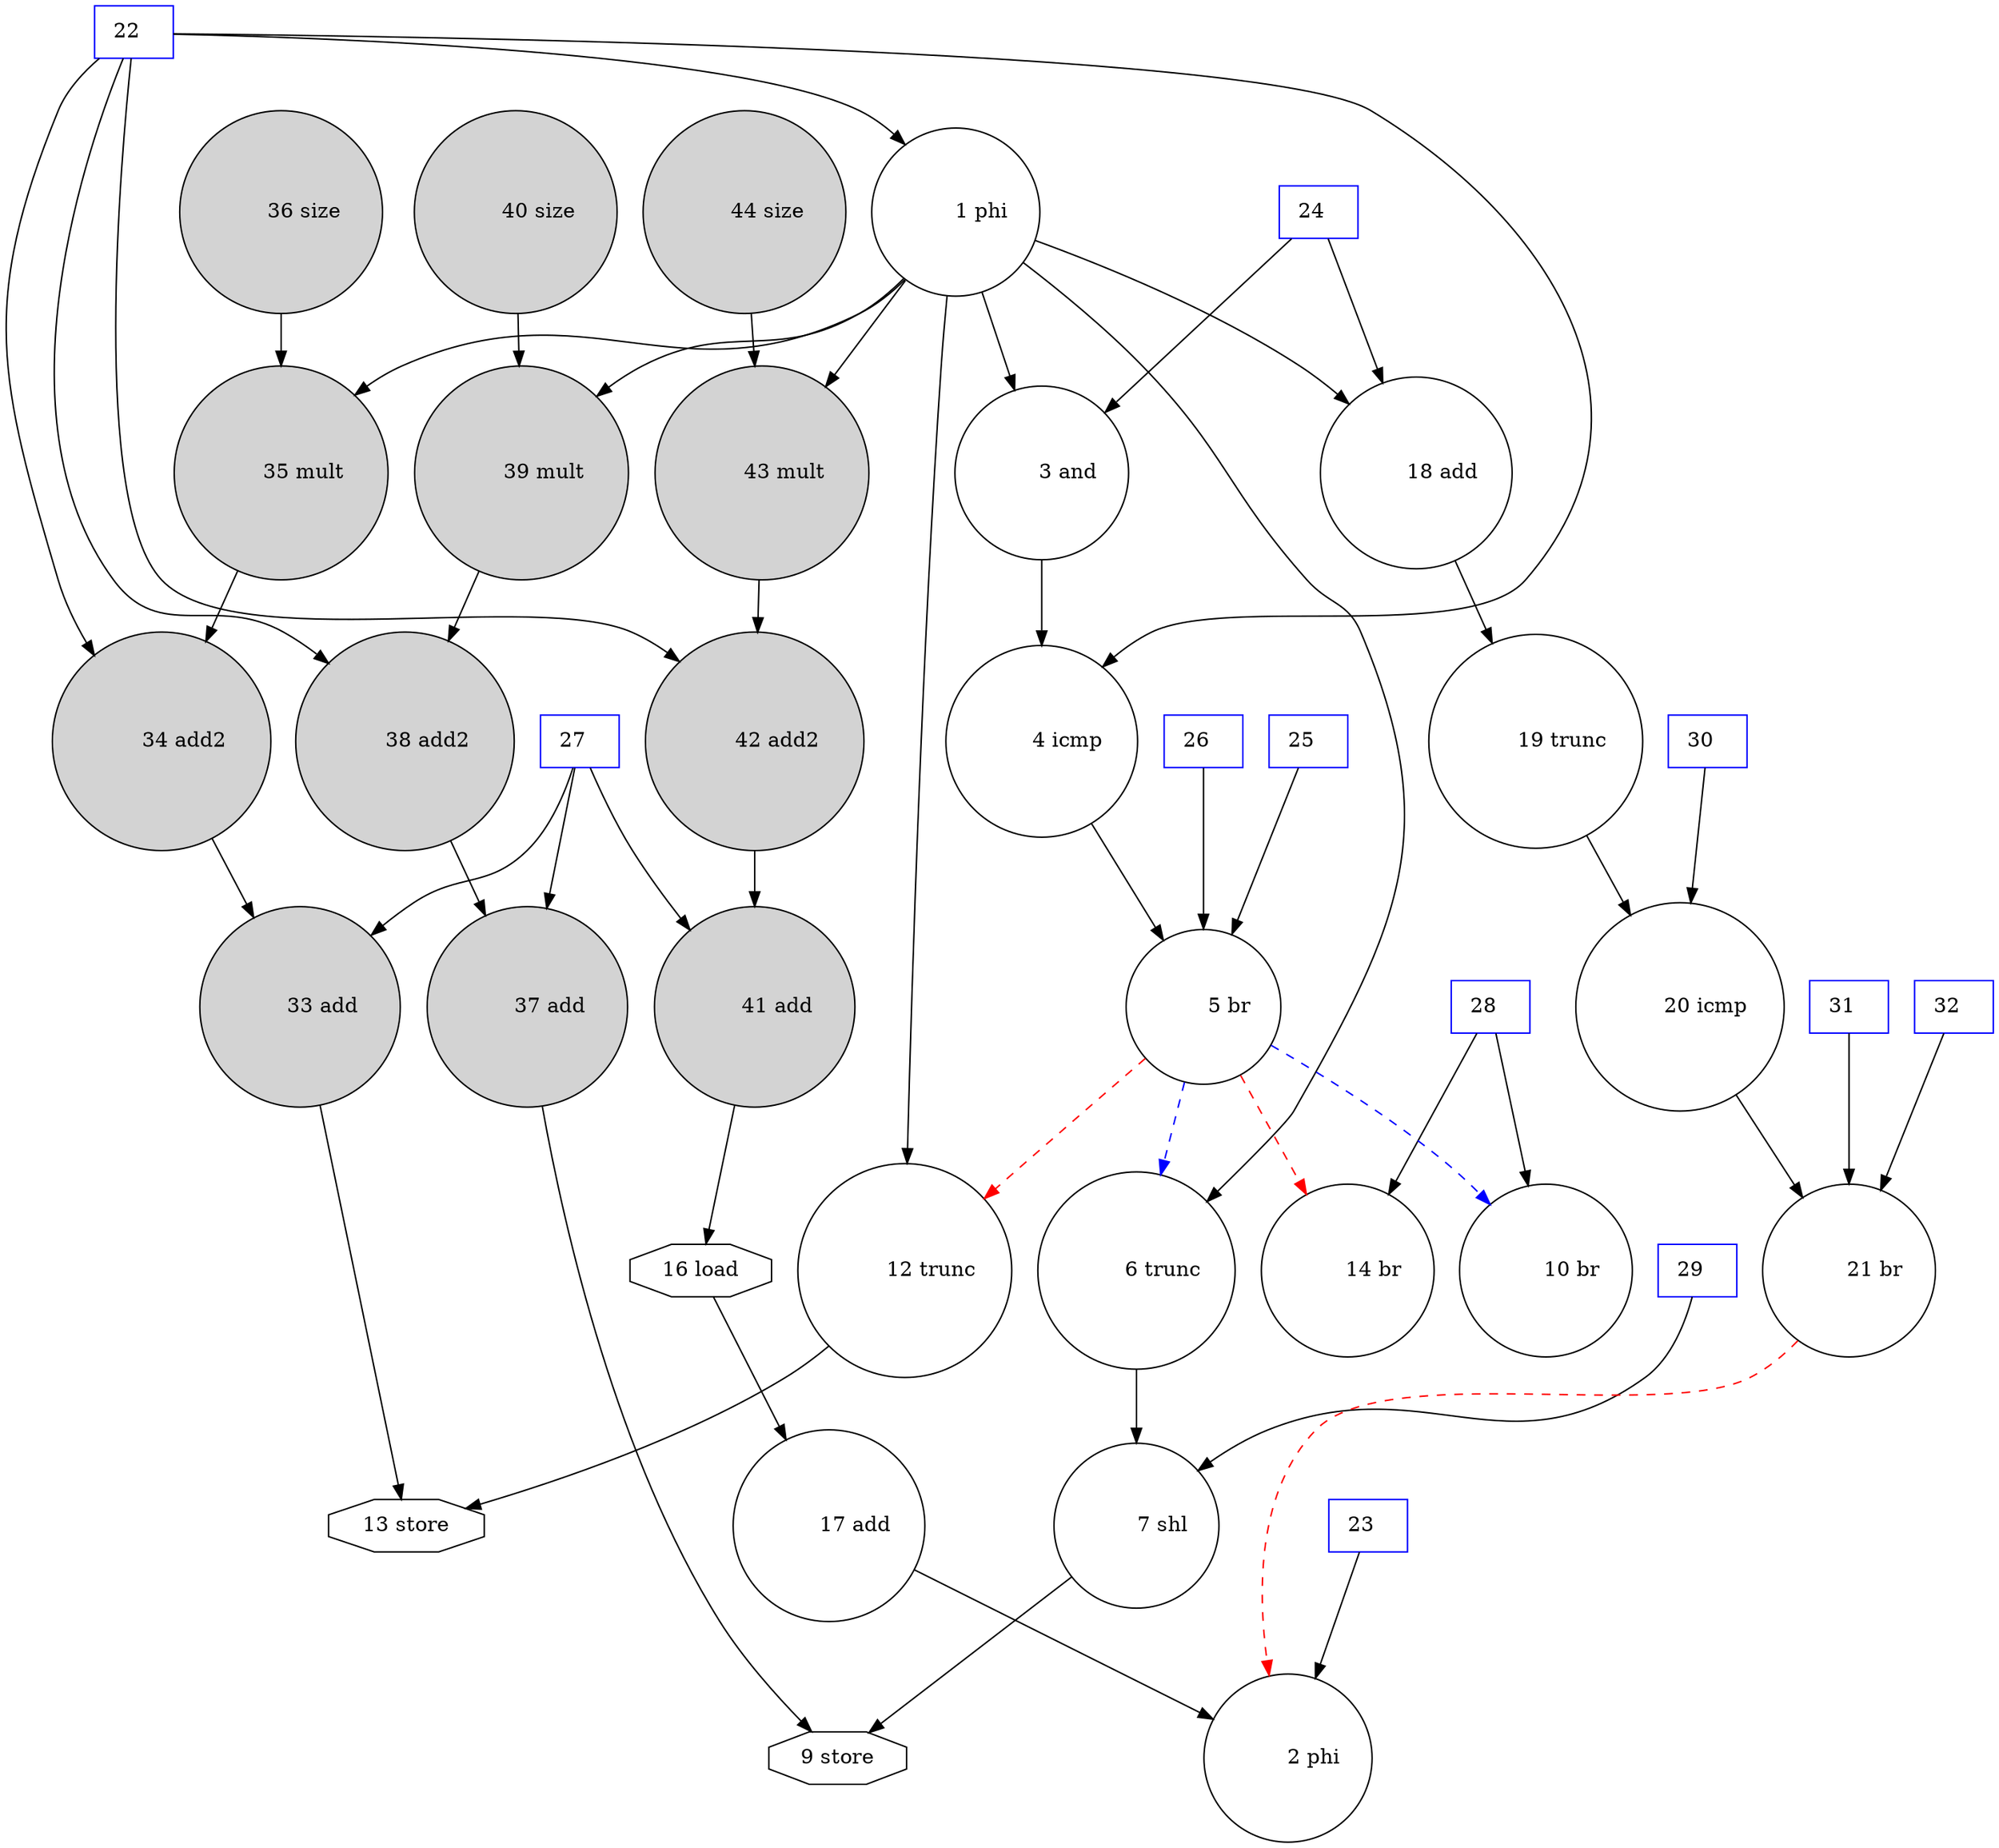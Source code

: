 digraph loop_analysis_graph {
33 [style=filled, fillcolor=lightgrey, label="	33 add ", shape=circle]
34 [style=filled, fillcolor=lightgrey, label="	34 add2 ", shape=circle]
35 [style=filled, fillcolor=lightgrey, label="	35 mult ", shape=circle]
36 [style=filled, fillcolor=lightgrey, label="	36 size ", shape=circle]
34 -> 33 [label=""]
36 -> 35 [label=""]
35 -> 34 [label=""]
33 -> 13 [label=""]
37 [style=filled, fillcolor=lightgrey, label="	37 add ", shape=circle]
38 [style=filled, fillcolor=lightgrey, label="	38 add2 ", shape=circle]
39 [style=filled, fillcolor=lightgrey, label="	39 mult ", shape=circle]
40 [style=filled, fillcolor=lightgrey, label="	40 size ", shape=circle]
38 -> 37 [label=""]
40 -> 39 [label=""]
39 -> 38 [label=""]
37 -> 9 [label=""]
41 [style=filled, fillcolor=lightgrey, label="	41 add ", shape=circle]
42 [style=filled, fillcolor=lightgrey, label="	42 add2 ", shape=circle]
43 [style=filled, fillcolor=lightgrey, label="	43 mult ", shape=circle]
44 [style=filled, fillcolor=lightgrey, label="	44 size ", shape=circle]
42 -> 41 [label=""]
44 -> 43 [label=""]
43 -> 42 [label=""]
41 -> 16 [label=""]
27 [shape=box,color=blue,label="27  "]
27 -> 33 [label=""]
27 -> 37 [label=""]
27 -> 41 [label=""]
29 [shape=box,color=blue,label="29  "]
29 -> 7 [label=""]
22 [shape=box,color=blue,label="22  "]
22 -> 1 [label=""]
22 -> 4 [label=""]
22 -> 34 [label=""]
22 -> 38 [label=""]
22 -> 42 [label=""]
23 [shape=box,color=blue,label="23  "]
23 -> 2 [label=""]
31 [shape=box,color=blue,label="31  "]
31 -> 21 [label=""]
30 [shape=box,color=blue,label="30  "]
30 -> 20 [label=""]
32 [shape=box,color=blue,label="32  "]
32 -> 21 [label=""]
28 [shape=box,color=blue,label="28  "]
28 -> 14 [label=""]
28 -> 10 [label=""]
1 [label="	1 phi", shape=circle]
1 -> 3 [label=""]
1 -> 12 [label=""]
1 -> 6 [label=""]
1 -> 18 [label=""]
1 -> 35 [label=""]
1 -> 39 [label=""]
1 -> 43 [label=""]
2 [label="	2 phi", shape=circle]
24 [shape=box,color=blue,label="24  "]
24 -> 3 [label=""]
24 -> 18 [label=""]
3 [label="	3 and", shape=circle]
3 -> 4 [label=""]
9 [ label="9 store", shape=octagon]
4 [label="	4 icmp", shape=circle]
4 -> 5 [label=""]
26 [shape=box,color=blue,label="26  "]
26 -> 5 [label=""]
25 [shape=box,color=blue,label="25  "]
25 -> 5 [label=""]
5 [label="	5 br", shape=circle]
5 -> 6 [style=dashed,color=blue,label=""]
5 -> 10 [style=dashed,color=blue,label=""]
5 -> 12 [style=dashed,color=red,label=""]
5 -> 14 [style=dashed,color=red,label=""]
12 [label="	12 trunc", shape=circle]
12 -> 13 [label=""]
13 [ label="13 store", shape=octagon]
14 [label="	14 br", shape=circle]
6 [label="	6 trunc", shape=circle]
6 -> 7 [label=""]
7 [label="	7 shl", shape=circle]
7 -> 9 [label=""]
10 [label="	10 br", shape=circle]
16 [ label="16 load", shape=octagon]
16 -> 17 [label=""]
17 [label="	17 add", shape=circle]
17 -> 2 [label=""]
18 [label="	18 add", shape=circle]
18 -> 19 [label=""]
19 [label="	19 trunc", shape=circle]
19 -> 20 [label=""]
20 [label="	20 icmp", shape=circle]
20 -> 21 [label=""]
21 [label="	21 br", shape=circle]
21 -> 2 [style=dashed,color=red,label=""]
}
